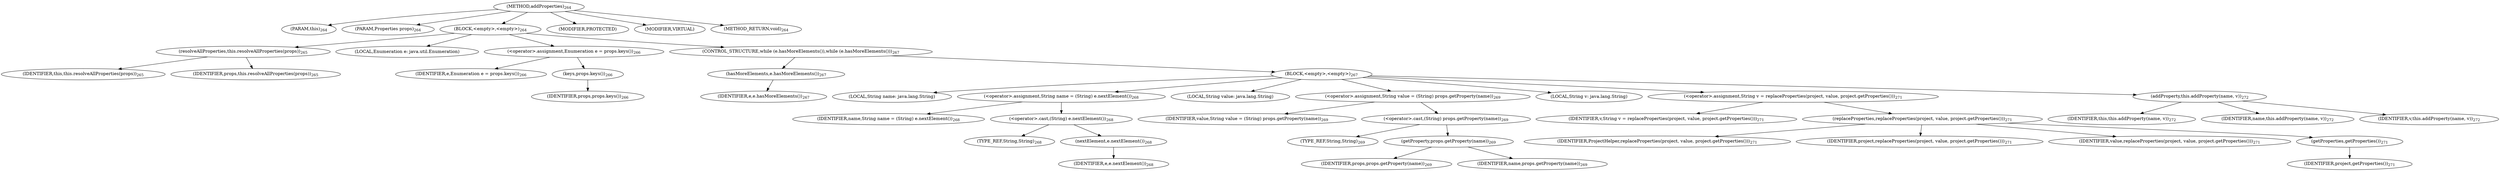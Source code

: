 digraph "addProperties" {  
"721" [label = <(METHOD,addProperties)<SUB>264</SUB>> ]
"60" [label = <(PARAM,this)<SUB>264</SUB>> ]
"722" [label = <(PARAM,Properties props)<SUB>264</SUB>> ]
"723" [label = <(BLOCK,&lt;empty&gt;,&lt;empty&gt;)<SUB>264</SUB>> ]
"724" [label = <(resolveAllProperties,this.resolveAllProperties(props))<SUB>265</SUB>> ]
"59" [label = <(IDENTIFIER,this,this.resolveAllProperties(props))<SUB>265</SUB>> ]
"725" [label = <(IDENTIFIER,props,this.resolveAllProperties(props))<SUB>265</SUB>> ]
"726" [label = <(LOCAL,Enumeration e: java.util.Enumeration)> ]
"727" [label = <(&lt;operator&gt;.assignment,Enumeration e = props.keys())<SUB>266</SUB>> ]
"728" [label = <(IDENTIFIER,e,Enumeration e = props.keys())<SUB>266</SUB>> ]
"729" [label = <(keys,props.keys())<SUB>266</SUB>> ]
"730" [label = <(IDENTIFIER,props,props.keys())<SUB>266</SUB>> ]
"731" [label = <(CONTROL_STRUCTURE,while (e.hasMoreElements()),while (e.hasMoreElements()))<SUB>267</SUB>> ]
"732" [label = <(hasMoreElements,e.hasMoreElements())<SUB>267</SUB>> ]
"733" [label = <(IDENTIFIER,e,e.hasMoreElements())<SUB>267</SUB>> ]
"734" [label = <(BLOCK,&lt;empty&gt;,&lt;empty&gt;)<SUB>267</SUB>> ]
"735" [label = <(LOCAL,String name: java.lang.String)> ]
"736" [label = <(&lt;operator&gt;.assignment,String name = (String) e.nextElement())<SUB>268</SUB>> ]
"737" [label = <(IDENTIFIER,name,String name = (String) e.nextElement())<SUB>268</SUB>> ]
"738" [label = <(&lt;operator&gt;.cast,(String) e.nextElement())<SUB>268</SUB>> ]
"739" [label = <(TYPE_REF,String,String)<SUB>268</SUB>> ]
"740" [label = <(nextElement,e.nextElement())<SUB>268</SUB>> ]
"741" [label = <(IDENTIFIER,e,e.nextElement())<SUB>268</SUB>> ]
"742" [label = <(LOCAL,String value: java.lang.String)> ]
"743" [label = <(&lt;operator&gt;.assignment,String value = (String) props.getProperty(name))<SUB>269</SUB>> ]
"744" [label = <(IDENTIFIER,value,String value = (String) props.getProperty(name))<SUB>269</SUB>> ]
"745" [label = <(&lt;operator&gt;.cast,(String) props.getProperty(name))<SUB>269</SUB>> ]
"746" [label = <(TYPE_REF,String,String)<SUB>269</SUB>> ]
"747" [label = <(getProperty,props.getProperty(name))<SUB>269</SUB>> ]
"748" [label = <(IDENTIFIER,props,props.getProperty(name))<SUB>269</SUB>> ]
"749" [label = <(IDENTIFIER,name,props.getProperty(name))<SUB>269</SUB>> ]
"750" [label = <(LOCAL,String v: java.lang.String)> ]
"751" [label = <(&lt;operator&gt;.assignment,String v = replaceProperties(project, value, project.getProperties()))<SUB>271</SUB>> ]
"752" [label = <(IDENTIFIER,v,String v = replaceProperties(project, value, project.getProperties()))<SUB>271</SUB>> ]
"753" [label = <(replaceProperties,replaceProperties(project, value, project.getProperties()))<SUB>271</SUB>> ]
"754" [label = <(IDENTIFIER,ProjectHelper,replaceProperties(project, value, project.getProperties()))<SUB>271</SUB>> ]
"755" [label = <(IDENTIFIER,project,replaceProperties(project, value, project.getProperties()))<SUB>271</SUB>> ]
"756" [label = <(IDENTIFIER,value,replaceProperties(project, value, project.getProperties()))<SUB>271</SUB>> ]
"757" [label = <(getProperties,getProperties())<SUB>271</SUB>> ]
"758" [label = <(IDENTIFIER,project,getProperties())<SUB>271</SUB>> ]
"759" [label = <(addProperty,this.addProperty(name, v))<SUB>272</SUB>> ]
"61" [label = <(IDENTIFIER,this,this.addProperty(name, v))<SUB>272</SUB>> ]
"760" [label = <(IDENTIFIER,name,this.addProperty(name, v))<SUB>272</SUB>> ]
"761" [label = <(IDENTIFIER,v,this.addProperty(name, v))<SUB>272</SUB>> ]
"762" [label = <(MODIFIER,PROTECTED)> ]
"763" [label = <(MODIFIER,VIRTUAL)> ]
"764" [label = <(METHOD_RETURN,void)<SUB>264</SUB>> ]
  "721" -> "60" 
  "721" -> "722" 
  "721" -> "723" 
  "721" -> "762" 
  "721" -> "763" 
  "721" -> "764" 
  "723" -> "724" 
  "723" -> "726" 
  "723" -> "727" 
  "723" -> "731" 
  "724" -> "59" 
  "724" -> "725" 
  "727" -> "728" 
  "727" -> "729" 
  "729" -> "730" 
  "731" -> "732" 
  "731" -> "734" 
  "732" -> "733" 
  "734" -> "735" 
  "734" -> "736" 
  "734" -> "742" 
  "734" -> "743" 
  "734" -> "750" 
  "734" -> "751" 
  "734" -> "759" 
  "736" -> "737" 
  "736" -> "738" 
  "738" -> "739" 
  "738" -> "740" 
  "740" -> "741" 
  "743" -> "744" 
  "743" -> "745" 
  "745" -> "746" 
  "745" -> "747" 
  "747" -> "748" 
  "747" -> "749" 
  "751" -> "752" 
  "751" -> "753" 
  "753" -> "754" 
  "753" -> "755" 
  "753" -> "756" 
  "753" -> "757" 
  "757" -> "758" 
  "759" -> "61" 
  "759" -> "760" 
  "759" -> "761" 
}
